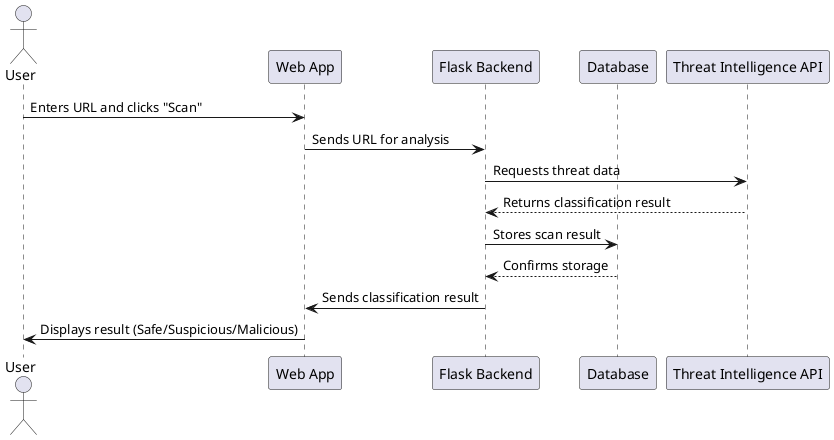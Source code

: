 @startuml
actor User
participant "Web App" as App
participant "Flask Backend" as Backend
participant "Database" as DB
participant "Threat Intelligence API" as API

User -> App: Enters URL and clicks "Scan"
App -> Backend: Sends URL for analysis
Backend -> API: Requests threat data
API --> Backend: Returns classification result
Backend -> DB: Stores scan result
DB --> Backend: Confirms storage
Backend -> App: Sends classification result
App -> User: Displays result (Safe/Suspicious/Malicious)
@enduml
